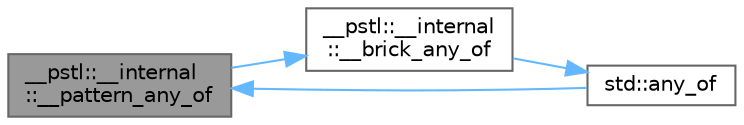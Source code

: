 digraph "__pstl::__internal::__pattern_any_of"
{
 // LATEX_PDF_SIZE
  bgcolor="transparent";
  edge [fontname=Helvetica,fontsize=10,labelfontname=Helvetica,labelfontsize=10];
  node [fontname=Helvetica,fontsize=10,shape=box,height=0.2,width=0.4];
  rankdir="LR";
  Node1 [id="Node000001",label="__pstl::__internal\l::__pattern_any_of",height=0.2,width=0.4,color="gray40", fillcolor="grey60", style="filled", fontcolor="black",tooltip=" "];
  Node1 -> Node2 [id="edge1_Node000001_Node000002",color="steelblue1",style="solid",tooltip=" "];
  Node2 [id="Node000002",label="__pstl::__internal\l::__brick_any_of",height=0.2,width=0.4,color="grey40", fillcolor="white", style="filled",URL="$namespace____pstl_1_1____internal.html#a70dd7a72263c0d3f533749756766d752",tooltip=" "];
  Node2 -> Node3 [id="edge2_Node000002_Node000003",color="steelblue1",style="solid",tooltip=" "];
  Node3 [id="Node000003",label="std::any_of",height=0.2,width=0.4,color="grey40", fillcolor="white", style="filled",URL="$namespacestd.html#a9dc98b4fd1f056dcea526d7b9b90ba7f",tooltip=" "];
  Node3 -> Node1 [id="edge3_Node000003_Node000001",color="steelblue1",style="solid",tooltip=" "];
}

